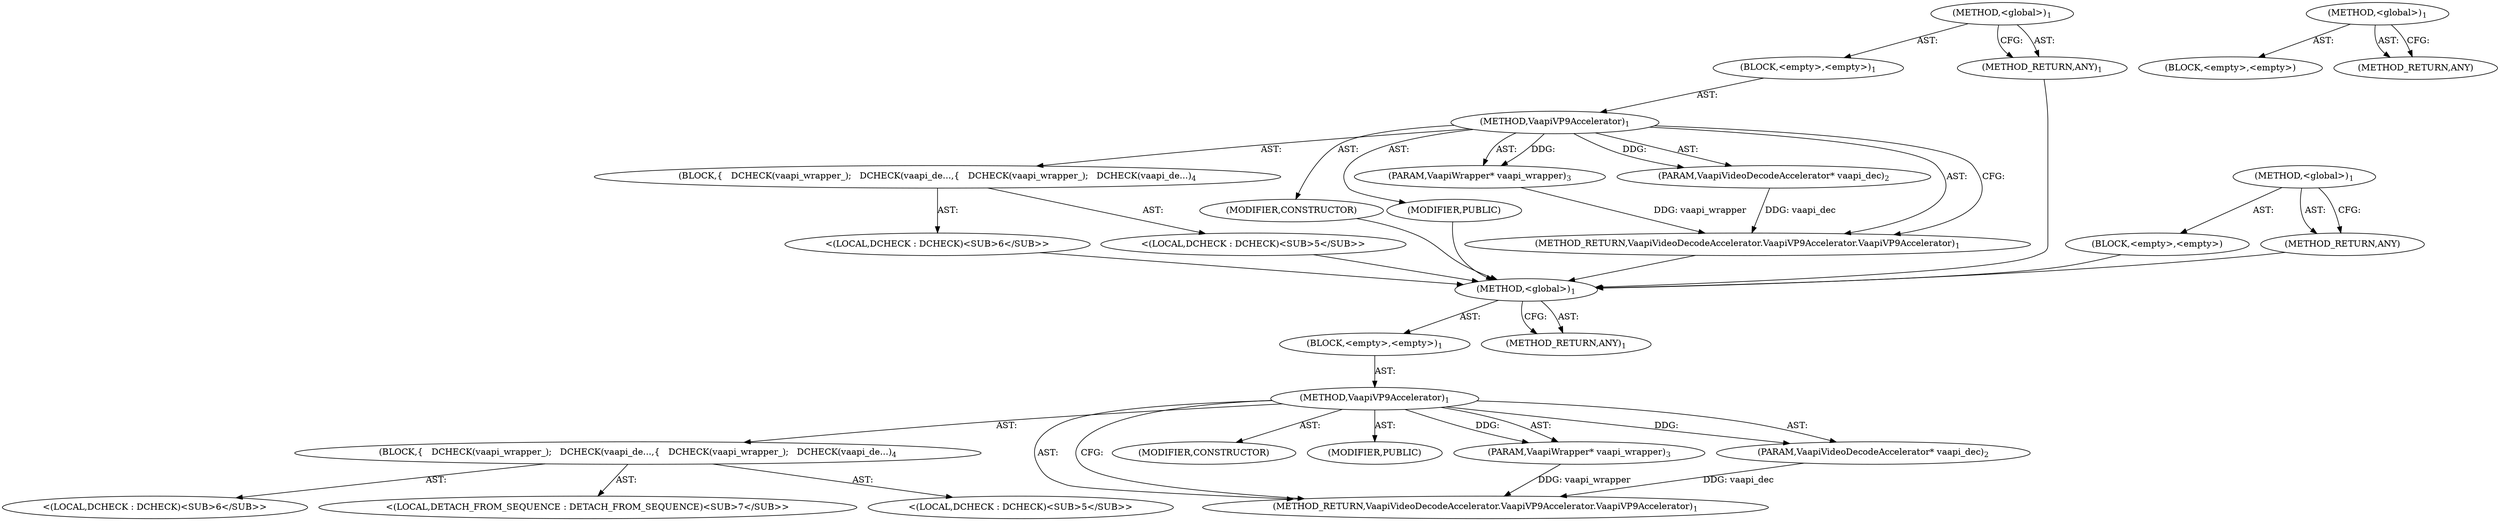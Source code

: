digraph "&lt;global&gt;" {
vulnerable_6 [label=<(METHOD,&lt;global&gt;)<SUB>1</SUB>>];
vulnerable_7 [label=<(BLOCK,&lt;empty&gt;,&lt;empty&gt;)<SUB>1</SUB>>];
vulnerable_8 [label=<(METHOD,VaapiVP9Accelerator)<SUB>1</SUB>>];
vulnerable_9 [label=<(PARAM,VaapiVideoDecodeAccelerator* vaapi_dec)<SUB>2</SUB>>];
vulnerable_10 [label=<(PARAM,VaapiWrapper* vaapi_wrapper)<SUB>3</SUB>>];
vulnerable_11 [label=<(BLOCK,{
   DCHECK(vaapi_wrapper_);
   DCHECK(vaapi_de...,{
   DCHECK(vaapi_wrapper_);
   DCHECK(vaapi_de...)<SUB>4</SUB>>];
vulnerable_12 [label="<(LOCAL,DCHECK : DCHECK)<SUB>5</SUB>>"];
vulnerable_13 [label="<(LOCAL,DCHECK : DCHECK)<SUB>6</SUB>>"];
vulnerable_14 [label=<(MODIFIER,CONSTRUCTOR)>];
vulnerable_15 [label=<(MODIFIER,PUBLIC)>];
vulnerable_16 [label=<(METHOD_RETURN,VaapiVideoDecodeAccelerator.VaapiVP9Accelerator.VaapiVP9Accelerator)<SUB>1</SUB>>];
vulnerable_18 [label=<(METHOD_RETURN,ANY)<SUB>1</SUB>>];
vulnerable_33 [label=<(METHOD,&lt;global&gt;)<SUB>1</SUB>>];
vulnerable_34 [label=<(BLOCK,&lt;empty&gt;,&lt;empty&gt;)>];
vulnerable_35 [label=<(METHOD_RETURN,ANY)>];
fixed_6 [label=<(METHOD,&lt;global&gt;)<SUB>1</SUB>>];
fixed_7 [label=<(BLOCK,&lt;empty&gt;,&lt;empty&gt;)<SUB>1</SUB>>];
fixed_8 [label=<(METHOD,VaapiVP9Accelerator)<SUB>1</SUB>>];
fixed_9 [label=<(PARAM,VaapiVideoDecodeAccelerator* vaapi_dec)<SUB>2</SUB>>];
fixed_10 [label=<(PARAM,VaapiWrapper* vaapi_wrapper)<SUB>3</SUB>>];
fixed_11 [label=<(BLOCK,{
   DCHECK(vaapi_wrapper_);
   DCHECK(vaapi_de...,{
   DCHECK(vaapi_wrapper_);
   DCHECK(vaapi_de...)<SUB>4</SUB>>];
fixed_12 [label="<(LOCAL,DCHECK : DCHECK)<SUB>5</SUB>>"];
fixed_13 [label="<(LOCAL,DCHECK : DCHECK)<SUB>6</SUB>>"];
fixed_14 [label="<(LOCAL,DETACH_FROM_SEQUENCE : DETACH_FROM_SEQUENCE)<SUB>7</SUB>>"];
fixed_15 [label=<(MODIFIER,CONSTRUCTOR)>];
fixed_16 [label=<(MODIFIER,PUBLIC)>];
fixed_17 [label=<(METHOD_RETURN,VaapiVideoDecodeAccelerator.VaapiVP9Accelerator.VaapiVP9Accelerator)<SUB>1</SUB>>];
fixed_19 [label=<(METHOD_RETURN,ANY)<SUB>1</SUB>>];
fixed_36 [label=<(METHOD,&lt;global&gt;)<SUB>1</SUB>>];
fixed_37 [label=<(BLOCK,&lt;empty&gt;,&lt;empty&gt;)>];
fixed_38 [label=<(METHOD_RETURN,ANY)>];
vulnerable_6 -> vulnerable_7  [key=0, label="AST: "];
vulnerable_6 -> vulnerable_18  [key=0, label="AST: "];
vulnerable_6 -> vulnerable_18  [key=1, label="CFG: "];
vulnerable_7 -> vulnerable_8  [key=0, label="AST: "];
vulnerable_8 -> vulnerable_9  [key=0, label="AST: "];
vulnerable_8 -> vulnerable_9  [key=1, label="DDG: "];
vulnerable_8 -> vulnerable_10  [key=0, label="AST: "];
vulnerable_8 -> vulnerable_10  [key=1, label="DDG: "];
vulnerable_8 -> vulnerable_11  [key=0, label="AST: "];
vulnerable_8 -> vulnerable_14  [key=0, label="AST: "];
vulnerable_8 -> vulnerable_15  [key=0, label="AST: "];
vulnerable_8 -> vulnerable_16  [key=0, label="AST: "];
vulnerable_8 -> vulnerable_16  [key=1, label="CFG: "];
vulnerable_9 -> vulnerable_16  [key=0, label="DDG: vaapi_dec"];
vulnerable_10 -> vulnerable_16  [key=0, label="DDG: vaapi_wrapper"];
vulnerable_11 -> vulnerable_12  [key=0, label="AST: "];
vulnerable_11 -> vulnerable_13  [key=0, label="AST: "];
vulnerable_12 -> fixed_6  [key=0];
vulnerable_13 -> fixed_6  [key=0];
vulnerable_14 -> fixed_6  [key=0];
vulnerable_15 -> fixed_6  [key=0];
vulnerable_16 -> fixed_6  [key=0];
vulnerable_18 -> fixed_6  [key=0];
vulnerable_33 -> vulnerable_34  [key=0, label="AST: "];
vulnerable_33 -> vulnerable_35  [key=0, label="AST: "];
vulnerable_33 -> vulnerable_35  [key=1, label="CFG: "];
vulnerable_34 -> fixed_6  [key=0];
vulnerable_35 -> fixed_6  [key=0];
fixed_6 -> fixed_7  [key=0, label="AST: "];
fixed_6 -> fixed_19  [key=0, label="AST: "];
fixed_6 -> fixed_19  [key=1, label="CFG: "];
fixed_7 -> fixed_8  [key=0, label="AST: "];
fixed_8 -> fixed_9  [key=0, label="AST: "];
fixed_8 -> fixed_9  [key=1, label="DDG: "];
fixed_8 -> fixed_10  [key=0, label="AST: "];
fixed_8 -> fixed_10  [key=1, label="DDG: "];
fixed_8 -> fixed_11  [key=0, label="AST: "];
fixed_8 -> fixed_15  [key=0, label="AST: "];
fixed_8 -> fixed_16  [key=0, label="AST: "];
fixed_8 -> fixed_17  [key=0, label="AST: "];
fixed_8 -> fixed_17  [key=1, label="CFG: "];
fixed_9 -> fixed_17  [key=0, label="DDG: vaapi_dec"];
fixed_10 -> fixed_17  [key=0, label="DDG: vaapi_wrapper"];
fixed_11 -> fixed_12  [key=0, label="AST: "];
fixed_11 -> fixed_13  [key=0, label="AST: "];
fixed_11 -> fixed_14  [key=0, label="AST: "];
fixed_36 -> fixed_37  [key=0, label="AST: "];
fixed_36 -> fixed_38  [key=0, label="AST: "];
fixed_36 -> fixed_38  [key=1, label="CFG: "];
}

